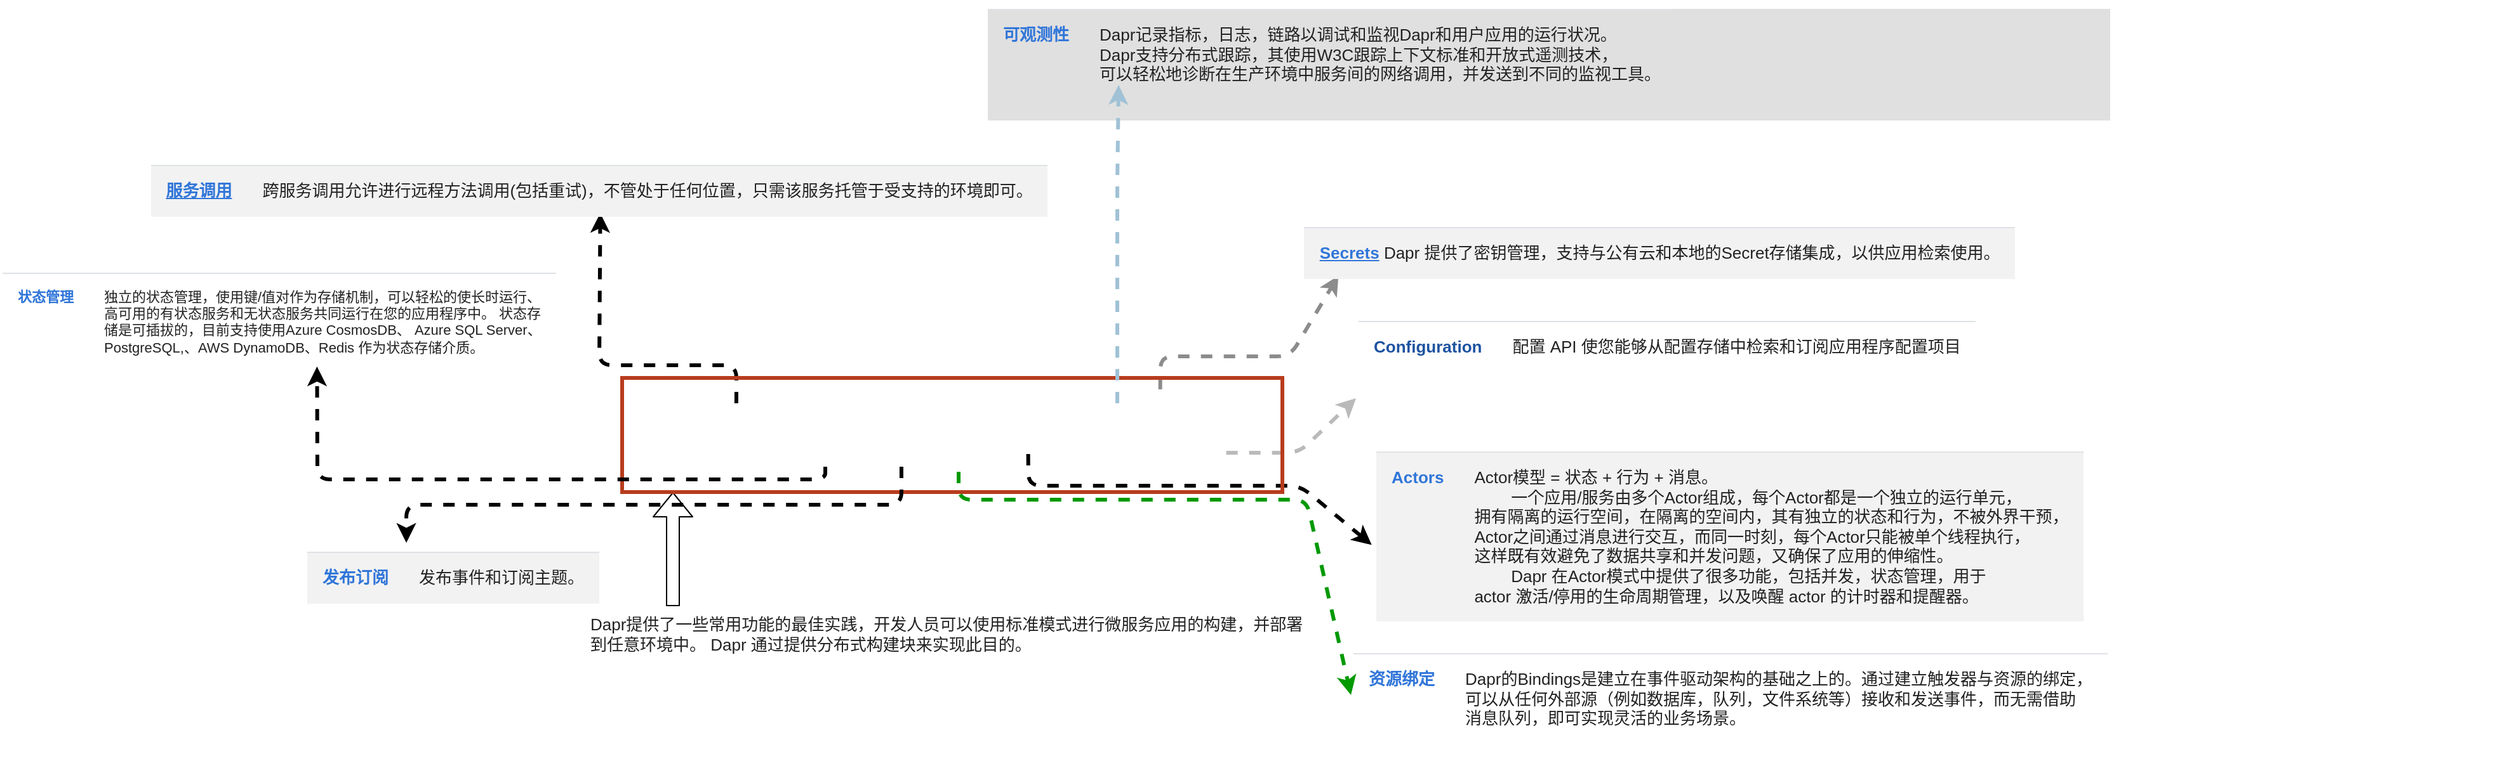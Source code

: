 <mxfile>
    <diagram id="6t8oSupSRpk8Uhc4aX39" name="Page-1">
        <mxGraphModel dx="2807" dy="1195" grid="0" gridSize="10" guides="1" tooltips="1" connect="1" arrows="0" fold="1" page="1" pageScale="1" pageWidth="2000" pageHeight="800" math="1" shadow="0">
            <root>
                <mxCell id="0"/>
                <mxCell id="1" parent="0"/>
                <mxCell id="18" value="&lt;table style=&quot;box-sizing: border-box; border-collapse: collapse; width: 885.656px; margin-bottom: 1rem; color: rgb(34, 34, 34); display: block; overflow-x: auto; font-size: 13px; font-style: normal; font-weight: 400; letter-spacing: normal; text-align: left; text-transform: none; word-spacing: 0px; background-color: rgb(255, 255, 255);&quot;&gt;&lt;tbody style=&quot;box-sizing: border-box; font-size: 13px;&quot;&gt;&lt;tr style=&quot;box-sizing: border-box; font-size: 13px;&quot;&gt;&lt;td style=&quot;box-sizing: border-box; font-weight: 400; padding: 0.75rem; vertical-align: top; border-top: 1px solid rgb(222, 226, 230); font-size: 13px;&quot;&gt;&lt;a href=&quot;https://docs.dapr.io/zh-hans/developing-applications/building-blocks/bindings/bindings-overview/&quot; style=&quot;box-sizing: border-box; color: rgb(49, 118, 217); text-decoration: none; background-color: transparent; font-size: 13px;&quot;&gt;&lt;strong style=&quot;box-sizing: border-box; font-weight: 700; font-size: 13px;&quot;&gt;资源绑定&lt;/strong&gt;&lt;/a&gt;&lt;/td&gt;&lt;td style=&quot;box-sizing: border-box; font-weight: 400; padding: 0.75rem; vertical-align: top; border-top: 1px solid rgb(222, 226, 230); font-size: 13px;&quot;&gt;Dapr的Bindings是建立在事件驱动架构的基础之上的。通过建立触发器与资源的绑定，&lt;br style=&quot;font-size: 13px;&quot;&gt;可以从任何外部源（例如数据库，队列，文件系统等）接收和发送事件，而无需借助&lt;br style=&quot;font-size: 13px;&quot;&gt;消息队列，即可实现灵活的业务场景。&lt;/td&gt;&lt;/tr&gt;&lt;/tbody&gt;&lt;/table&gt;" style="text;whiteSpace=wrap;html=1;fontFamily=Helvetica;strokeColor=none;fontSize=13;" vertex="1" parent="1">
                    <mxGeometry x="1064" y="623" width="650" height="80" as="geometry"/>
                </mxCell>
                <mxCell id="16" value="&lt;table style=&quot;box-sizing: border-box; border-collapse: collapse; width: 885.656px; margin-bottom: 1rem; color: rgb(34, 34, 34); display: block; overflow-x: auto; font-size: 13px; font-style: normal; font-weight: 400; letter-spacing: normal; text-align: left; text-transform: none; word-spacing: 0px; background-color: rgb(255, 255, 255);&quot;&gt;&lt;tbody style=&quot;box-sizing: border-box; font-size: 13px;&quot;&gt;&lt;tr style=&quot;box-sizing: border-box; background-color: rgba(0, 0, 0, 0.05); font-size: 13px;&quot;&gt;&lt;td style=&quot;box-sizing: border-box; font-weight: 400; padding: 0.75rem; vertical-align: top; border-top: 1px solid rgb(222, 226, 230); font-size: 13px;&quot;&gt;&lt;a href=&quot;https://docs.dapr.io/zh-hans/developing-applications/building-blocks/pubsub/pubsub-overview/&quot; style=&quot;box-sizing: border-box; color: rgb(49, 118, 217); text-decoration: none; background-color: transparent; font-size: 13px;&quot;&gt;&lt;strong style=&quot;box-sizing: border-box; font-weight: 700; font-size: 13px;&quot;&gt;发布订阅&lt;/strong&gt;&lt;/a&gt;&lt;/td&gt;&lt;td style=&quot;box-sizing: border-box; font-weight: 400; padding: 0.75rem; vertical-align: top; border-top: 1px solid rgb(222, 226, 230); font-size: 13px;&quot;&gt;发布事件和订阅主题。&lt;/td&gt;&lt;/tr&gt;&lt;/tbody&gt;&lt;/table&gt;" style="text;whiteSpace=wrap;html=1;fontSize=13;" vertex="1" parent="1">
                    <mxGeometry x="240" y="543" width="290" height="70" as="geometry"/>
                </mxCell>
                <mxCell id="13" value="&lt;table style=&quot;box-sizing: border-box; border-collapse: collapse; width: 885.656px; margin-bottom: 1rem; color: rgb(34, 34, 34); display: block; overflow-x: auto; font-size: 11px; font-style: normal; font-weight: 400; letter-spacing: normal; text-align: left; text-transform: none; word-spacing: 0px; background-color: rgb(255, 255, 255);&quot;&gt;&lt;tbody style=&quot;box-sizing: border-box; font-size: 11px;&quot;&gt;&lt;tr style=&quot;box-sizing: border-box; font-size: 11px;&quot;&gt;&lt;td style=&quot;box-sizing: border-box; font-weight: 400; padding: 0.75rem; vertical-align: top; border-top: 1px solid rgb(222, 226, 230); font-size: 11px;&quot;&gt;&lt;a href=&quot;https://docs.dapr.io/zh-hans/developing-applications/building-blocks/state-management/state-management-overview/&quot; style=&quot;box-sizing: border-box; color: rgb(49, 118, 217); text-decoration: none; background-color: transparent; font-size: 11px;&quot;&gt;&lt;strong style=&quot;box-sizing: border-box; font-weight: 700; font-size: 11px;&quot;&gt;状态管理&lt;/strong&gt;&lt;/a&gt;&lt;/td&gt;&lt;td style=&quot;box-sizing: border-box; font-weight: 400; padding: 0.75rem; vertical-align: top; border-top: 1px solid rgb(222, 226, 230); font-size: 11px;&quot;&gt;独立的状态管理，使用键/值对作为存储机制，可以轻松的使长时运行、&lt;br style=&quot;font-size: 11px;&quot;&gt;高可用的有状态服务和无状态服务共同运行在您的应用程序中。 状态存&lt;br style=&quot;font-size: 11px;&quot;&gt;储是可插拔的，目前支持使用Azure CosmosDB、 Azure SQL Server、 &lt;br style=&quot;font-size: 11px;&quot;&gt;PostgreSQL,、AWS DynamoDB、Redis 作为状态存储介质。&lt;/td&gt;&lt;/tr&gt;&lt;/tbody&gt;&lt;/table&gt;" style="text;whiteSpace=wrap;html=1;fontSize=11;" vertex="1" parent="1">
                    <mxGeometry y="323" width="550" height="80" as="geometry"/>
                </mxCell>
                <mxCell id="2" value="" style="shape=image;verticalLabelPosition=bottom;labelBackgroundColor=#ffffff;verticalAlign=top;aspect=fixed;imageAspect=0;image=https://docs.dapr.io/images/overview.png;fontSize=13;" parent="1" vertex="1">
                    <mxGeometry x="490" y="313" width="520" height="250" as="geometry"/>
                </mxCell>
                <mxCell id="3" value="&lt;span style=&quot;color: rgb(34, 34, 34); font-size: 13px; font-style: normal; font-weight: 400; letter-spacing: normal; text-align: left; text-indent: 0px; text-transform: none; word-spacing: 0px; background-color: rgb(255, 255, 255); display: inline; float: none;&quot;&gt;Dapr提供了一些常用功能的最佳实践，开发人员可以使用标准模式进行微服务应用的构建，并部署到任意环境中。 Dapr 通过提供分布式构建块来实现此目的。&lt;/span&gt;" style="text;whiteSpace=wrap;html=1;fontSize=13;" vertex="1" parent="1">
                    <mxGeometry x="462.5" y="593" width="575" height="50" as="geometry"/>
                </mxCell>
                <mxCell id="6" value="" style="shape=flexArrow;endArrow=classic;html=1;fontSize=13;" edge="1" parent="1">
                    <mxGeometry width="50" height="50" relative="1" as="geometry">
                        <mxPoint x="530" y="593" as="sourcePoint"/>
                        <mxPoint x="530" y="503" as="targetPoint"/>
                    </mxGeometry>
                </mxCell>
                <mxCell id="11" style="edgeStyle=none;html=1;exitX=0.173;exitY=0.222;exitDx=0;exitDy=0;strokeColor=#000000;strokeWidth=3;exitPerimeter=0;entryX=0.402;entryY=0.667;entryDx=0;entryDy=0;entryPerimeter=0;dashed=1;fontSize=13;" edge="1" parent="1" source="7" target="9">
                    <mxGeometry relative="1" as="geometry">
                        <Array as="points">
                            <mxPoint x="580" y="403"/>
                            <mxPoint x="472" y="403"/>
                        </Array>
                    </mxGeometry>
                </mxCell>
                <mxCell id="22" style="edgeStyle=none;html=1;entryX=-0.003;entryY=0.672;entryDx=0;entryDy=0;entryPerimeter=0;dashed=1;fontFamily=Helvetica;fontSize=13;strokeColor=#000000;strokeWidth=3;exitX=0.615;exitY=0.667;exitDx=0;exitDy=0;exitPerimeter=0;" edge="1" parent="1" source="7" target="21">
                    <mxGeometry relative="1" as="geometry">
                        <mxPoint x="770" y="493" as="sourcePoint"/>
                        <Array as="points">
                            <mxPoint x="810" y="498"/>
                            <mxPoint x="1024" y="498"/>
                        </Array>
                    </mxGeometry>
                </mxCell>
                <mxCell id="26" style="edgeStyle=none;html=1;exitX=0.815;exitY=0.1;exitDx=0;exitDy=0;dashed=1;fontFamily=Helvetica;fontSize=13;strokeColor=#8C8C8C;strokeWidth=3;exitPerimeter=0;entryX=0.036;entryY=0.672;entryDx=0;entryDy=0;entryPerimeter=0;" edge="1" parent="1" source="7" target="27">
                    <mxGeometry relative="1" as="geometry">
                        <mxPoint x="1049.016" y="366.179" as="targetPoint"/>
                        <Array as="points">
                            <mxPoint x="914" y="396"/>
                            <mxPoint x="1016" y="396"/>
                        </Array>
                    </mxGeometry>
                </mxCell>
                <mxCell id="29" style="edgeStyle=none;html=1;dashed=1;fontFamily=Helvetica;fontSize=13;strokeColor=#BABABA;strokeWidth=3;exitX=0.915;exitY=0.656;exitDx=0;exitDy=0;exitPerimeter=0;entryX=0;entryY=1;entryDx=0;entryDy=0;" edge="1" parent="1" source="7" target="28">
                    <mxGeometry relative="1" as="geometry">
                        <Array as="points">
                            <mxPoint x="1023" y="472"/>
                        </Array>
                    </mxGeometry>
                </mxCell>
                <mxCell id="7" value="" style="rounded=0;whiteSpace=wrap;html=1;fillColor=none;strokeColor=#B83C1D;strokeWidth=3;fontSize=13;" vertex="1" parent="1">
                    <mxGeometry x="490" y="413" width="520" height="90" as="geometry"/>
                </mxCell>
                <mxCell id="9" value="&lt;table style=&quot;border-collapse: collapse; width: 885.656px; margin-bottom: 1rem; color: rgb(34, 34, 34); display: block; overflow-x: auto; font-size: 13px; text-align: left; background-color: rgb(255, 255, 255);&quot;&gt;&lt;tbody style=&quot;box-sizing: border-box; font-size: 13px;&quot;&gt;&lt;tr style=&quot;box-sizing: border-box; background-color: rgba(0, 0, 0, 0.05); font-size: 13px;&quot;&gt;&lt;td style=&quot;box-sizing: border-box; padding: 0.75rem; vertical-align: top; border-top: 1px solid rgb(222, 226, 230); font-size: 13px;&quot;&gt;&lt;a href=&quot;https://docs.dapr.io/zh-hans/developing-applications/building-blocks/service-invocation/service-invocation-overview/&quot; style=&quot;box-sizing: border-box; color: rgb(49, 118, 217); background-color: transparent; font-size: 13px;&quot;&gt;&lt;span style=&quot;box-sizing: border-box; font-weight: 700; font-size: 13px;&quot;&gt;服务调用&lt;/span&gt;&lt;/a&gt;&lt;/td&gt;&lt;td style=&quot;box-sizing: border-box; padding: 0.75rem; vertical-align: top; border-top: 1px solid rgb(222, 226, 230); font-size: 13px;&quot;&gt;跨服务调用允许进行远程方法调用(包括重试)，不管处于任何位置，只需该服务托管于受支持的环境即可。&lt;/td&gt;&lt;/tr&gt;&lt;/tbody&gt;&lt;/table&gt;" style="text;html=1;align=center;verticalAlign=middle;resizable=0;points=[];autosize=1;strokeColor=none;fillColor=none;fontSize=13;" vertex="1" parent="1">
                    <mxGeometry x="113" y="243" width="895" height="60" as="geometry"/>
                </mxCell>
                <mxCell id="14" style="edgeStyle=none;html=1;strokeColor=#000000;strokeWidth=3;entryX=0.454;entryY=1.013;entryDx=0;entryDy=0;dashed=1;entryPerimeter=0;fontSize=13;" edge="1" parent="1" target="13">
                    <mxGeometry relative="1" as="geometry">
                        <mxPoint x="650" y="483" as="sourcePoint"/>
                        <mxPoint x="541.8" y="243" as="targetPoint"/>
                        <Array as="points">
                            <mxPoint x="650" y="493"/>
                            <mxPoint x="450" y="493"/>
                            <mxPoint x="250" y="493"/>
                        </Array>
                    </mxGeometry>
                </mxCell>
                <mxCell id="17" style="edgeStyle=none;html=1;exitX=0.423;exitY=0.778;exitDx=0;exitDy=0;strokeColor=#000000;strokeWidth=3;exitPerimeter=0;entryX=0.276;entryY=0;entryDx=0;entryDy=0;dashed=1;entryPerimeter=0;fontSize=13;" edge="1" parent="1" source="7" target="16">
                    <mxGeometry relative="1" as="geometry">
                        <mxPoint x="659.96" y="502.96" as="sourcePoint"/>
                        <mxPoint x="262.5" y="443" as="targetPoint"/>
                        <Array as="points">
                            <mxPoint x="710" y="513"/>
                            <mxPoint x="460" y="513"/>
                            <mxPoint x="320" y="513"/>
                        </Array>
                    </mxGeometry>
                </mxCell>
                <mxCell id="19" style="edgeStyle=none;html=1;dashed=1;strokeColor=#009900;strokeWidth=3;entryX=0;entryY=0.5;entryDx=0;entryDy=0;fontSize=13;" edge="1" parent="1" target="18">
                    <mxGeometry relative="1" as="geometry">
                        <mxPoint x="755" y="487" as="sourcePoint"/>
                        <Array as="points">
                            <mxPoint x="755" y="509"/>
                            <mxPoint x="1029" y="509"/>
                        </Array>
                    </mxGeometry>
                </mxCell>
                <mxCell id="21" value="&lt;table style=&quot;box-sizing: border-box; border-collapse: collapse; width: 884.328px; margin-bottom: 1rem; color: rgb(34, 34, 34); display: block; overflow-x: auto; font-size: 13px; font-style: normal; font-weight: 400; letter-spacing: normal; text-align: left; text-transform: none; word-spacing: 0px; background-color: rgb(255, 255, 255);&quot;&gt;&lt;tbody style=&quot;box-sizing: border-box; font-size: 13px;&quot;&gt;&lt;tr style=&quot;box-sizing: border-box; background-color: rgba(0, 0, 0, 0.05); font-size: 13px;&quot;&gt;&lt;td style=&quot;box-sizing: border-box; font-weight: 400; padding: 0.75rem; vertical-align: top; border-top: 1px solid rgb(222, 226, 230); font-size: 13px;&quot;&gt;&lt;a href=&quot;https://docs.dapr.io/zh-hans/developing-applications/building-blocks/actors/actors-overview/&quot; style=&quot;box-sizing: border-box; color: rgb(49, 118, 217); text-decoration: none; background-color: transparent; font-size: 13px;&quot;&gt;&lt;strong style=&quot;box-sizing: border-box; font-weight: 700; font-size: 13px;&quot;&gt;Actors&lt;/strong&gt;&lt;/a&gt;&lt;/td&gt;&lt;td style=&quot;box-sizing: border-box; font-weight: 400; padding: 0.75rem; vertical-align: top; border-top: 1px solid rgb(222, 226, 230); font-size: 13px;&quot;&gt;Actor模型 = 状态 + 行为 + 消息。&lt;br style=&quot;font-size: 13px;&quot;&gt;&amp;nbsp; &amp;nbsp; &amp;nbsp; &amp;nbsp;&lt;span style=&quot;white-space: pre; font-size: 13px;&quot;&gt;&#9;&lt;/span&gt;一个应用/服务由多个Actor组成，每个Actor都是一个独立的运行单元，&lt;br style=&quot;font-size: 13px;&quot;&gt;拥有隔离的运行空间，在隔离的空间内，其有独立的状态和行为，不被外界干预，&lt;br style=&quot;font-size: 13px;&quot;&gt;Actor之间通过消息进行交互，而同一时刻，每个Actor只能被单个线程执行，&lt;br style=&quot;font-size: 13px;&quot;&gt;这样既有效避免了数据共享和并发问题，又确保了应用的伸缩性。 &lt;br style=&quot;font-size: 13px;&quot;&gt;&amp;nbsp; &amp;nbsp; &amp;nbsp; &amp;nbsp; Dapr 在Actor模式中提供了很多功能，包括并发，状态管理，用于 &lt;br style=&quot;font-size: 13px;&quot;&gt;actor 激活/停用的生命周期管理，以及唤醒 actor 的计时器和提醒器。&lt;/td&gt;&lt;/tr&gt;&lt;/tbody&gt;&lt;/table&gt;" style="text;whiteSpace=wrap;html=1;fontSize=13;fontFamily=Helvetica;" vertex="1" parent="1">
                    <mxGeometry x="1082" y="464" width="550" height="120" as="geometry"/>
                </mxCell>
                <mxCell id="24" value="&lt;table style=&quot;box-sizing: border-box; border-collapse: collapse; width: 884.328px; margin-bottom: 1rem; color: rgb(34, 34, 34); display: block; overflow-x: auto; font-size: 13px; font-style: normal; font-weight: 400; letter-spacing: normal; text-align: left; text-transform: none; word-spacing: 0px;&quot;&gt;&lt;tbody style=&quot;box-sizing: border-box; font-size: 13px;&quot;&gt;&lt;tr style=&quot;box-sizing: border-box; font-size: 13px;&quot;&gt;&lt;td style=&quot;box-sizing: border-box; font-weight: 400; padding: 0.75rem; vertical-align: top; border-top: 1px solid rgb(222, 226, 230); font-size: 13px;&quot;&gt;&lt;a href=&quot;https://docs.dapr.io/zh-hans/concepts/observability-concept/&quot; style=&quot;box-sizing: border-box; color: rgb(49, 118, 217); text-decoration: none; font-size: 13px;&quot;&gt;&lt;strong style=&quot;box-sizing: border-box; font-weight: 700; font-size: 13px;&quot;&gt;可观测性&lt;/strong&gt;&lt;/a&gt;&lt;/td&gt;&lt;td style=&quot;box-sizing: border-box; font-weight: 400; padding: 0.75rem; vertical-align: top; border-top: 1px solid rgb(222, 226, 230); font-size: 13px;&quot;&gt;Dapr记录指标，日志，链路以调试和监视Dapr和用户应用的运行状况。 &lt;br style=&quot;font-size: 13px;&quot;&gt;Dapr支持分布式跟踪，其使用W3C跟踪上下文标准和开放式遥测技术，&lt;br style=&quot;font-size: 13px;&quot;&gt;可以轻松地诊断在生产环境中服务间的网络调用，并发送到不同的监视工具。&lt;/td&gt;&lt;/tr&gt;&lt;/tbody&gt;&lt;/table&gt;" style="text;whiteSpace=wrap;html=1;fontSize=13;fontFamily=Helvetica;labelBackgroundColor=#E0E0E0;" vertex="1" parent="1">
                    <mxGeometry x="776" y="115" width="471" height="65" as="geometry"/>
                </mxCell>
                <mxCell id="25" style="edgeStyle=none;html=1;exitX=0.75;exitY=0.222;exitDx=0;exitDy=0;entryX=0.223;entryY=1.031;entryDx=0;entryDy=0;dashed=1;fontFamily=Helvetica;fontSize=13;strokeColor=#A0C2D6;strokeWidth=3;exitPerimeter=0;entryPerimeter=0;" edge="1" parent="1" source="7" target="24">
                    <mxGeometry relative="1" as="geometry">
                        <Array as="points">
                            <mxPoint x="880" y="258"/>
                        </Array>
                    </mxGeometry>
                </mxCell>
                <mxCell id="27" value="&lt;table style=&quot;border-collapse: collapse; width: 884.328px; margin-bottom: 1rem; color: rgb(34, 34, 34); display: block; overflow-x: auto; font-size: 13px; text-align: left; background-color: rgb(255, 255, 255);&quot;&gt;&lt;tbody style=&quot;box-sizing: border-box; font-size: 13px;&quot;&gt;&lt;tr style=&quot;box-sizing: border-box; background-color: rgba(0, 0, 0, 0.05); font-size: 13px;&quot;&gt;&lt;td style=&quot;box-sizing: border-box; padding: 0.75rem; vertical-align: top; border-top: 1px solid rgb(222, 226, 230); font-size: 13px;&quot;&gt;&lt;a href=&quot;https://docs.dapr.io/developing-applications/building-blocks/secrets/secrets-overview/&quot; style=&quot;box-sizing: border-box; color: rgb(49, 118, 217); font-size: 13px;&quot;&gt;&lt;span style=&quot;box-sizing: border-box; font-weight: 700; font-size: 13px;&quot;&gt;Secrets&lt;/span&gt;&lt;/a&gt;&amp;nbsp;Dapr 提供了密钥管理，支持与公有云和本地的Secret存储集成，以供应用检索使用。&lt;br style=&quot;font-size: 13px;&quot;&gt;&lt;/td&gt;&lt;/tr&gt;&lt;/tbody&gt;&lt;/table&gt;" style="text;html=1;align=center;verticalAlign=middle;resizable=0;points=[];autosize=1;strokeColor=none;fillColor=none;fontSize=13;fontFamily=Helvetica;" vertex="1" parent="1">
                    <mxGeometry x="1022" y="292" width="894" height="60" as="geometry"/>
                </mxCell>
                <mxCell id="28" value="&lt;table style=&quot;box-sizing: border-box; border-collapse: collapse; width: 884.328px; margin-bottom: 1rem; color: rgb(34, 34, 34); display: block; overflow-x: auto; font-size: 13px; font-style: normal; font-weight: 400; letter-spacing: normal; text-align: left; text-transform: none; word-spacing: 0px; background-color: rgb(255, 255, 255);&quot;&gt;&lt;tbody style=&quot;box-sizing: border-box; font-size: 13px;&quot;&gt;&lt;tr style=&quot;box-sizing: border-box; font-size: 13px;&quot;&gt;&lt;td style=&quot;box-sizing: border-box; font-weight: 400; padding: 0.75rem; vertical-align: top; border-top: 1px solid rgb(222, 226, 230); font-size: 13px;&quot;&gt;&lt;a href=&quot;https://docs.dapr.io/developing-applications/building-blocks/configuration/configuration-api-overview/&quot; style=&quot;box-sizing: border-box; color: rgb(30, 83, 160); text-decoration: none; background-color: transparent; font-size: 13px;&quot;&gt;&lt;strong style=&quot;box-sizing: border-box; font-weight: 700; font-size: 13px;&quot;&gt;Configuration&lt;/strong&gt;&lt;/a&gt;&lt;/td&gt;&lt;td style=&quot;box-sizing: border-box; font-weight: 400; padding: 0.75rem; vertical-align: top; border-top: 1px solid rgb(222, 226, 230); font-size: 13px;&quot;&gt;&lt;font style=&quot;box-sizing: border-box; font-size: 13px;&quot;&gt;‎配置 API 使您能够从配置存储中检索和订阅应用程序配置项目&lt;/font&gt;&lt;/td&gt;&lt;/tr&gt;&lt;/tbody&gt;&lt;/table&gt;" style="text;whiteSpace=wrap;html=1;fontSize=13;fontFamily=Helvetica;" vertex="1" parent="1">
                    <mxGeometry x="1068.001" y="361.003" width="540" height="68" as="geometry"/>
                </mxCell>
            </root>
        </mxGraphModel>
    </diagram>
</mxfile>
